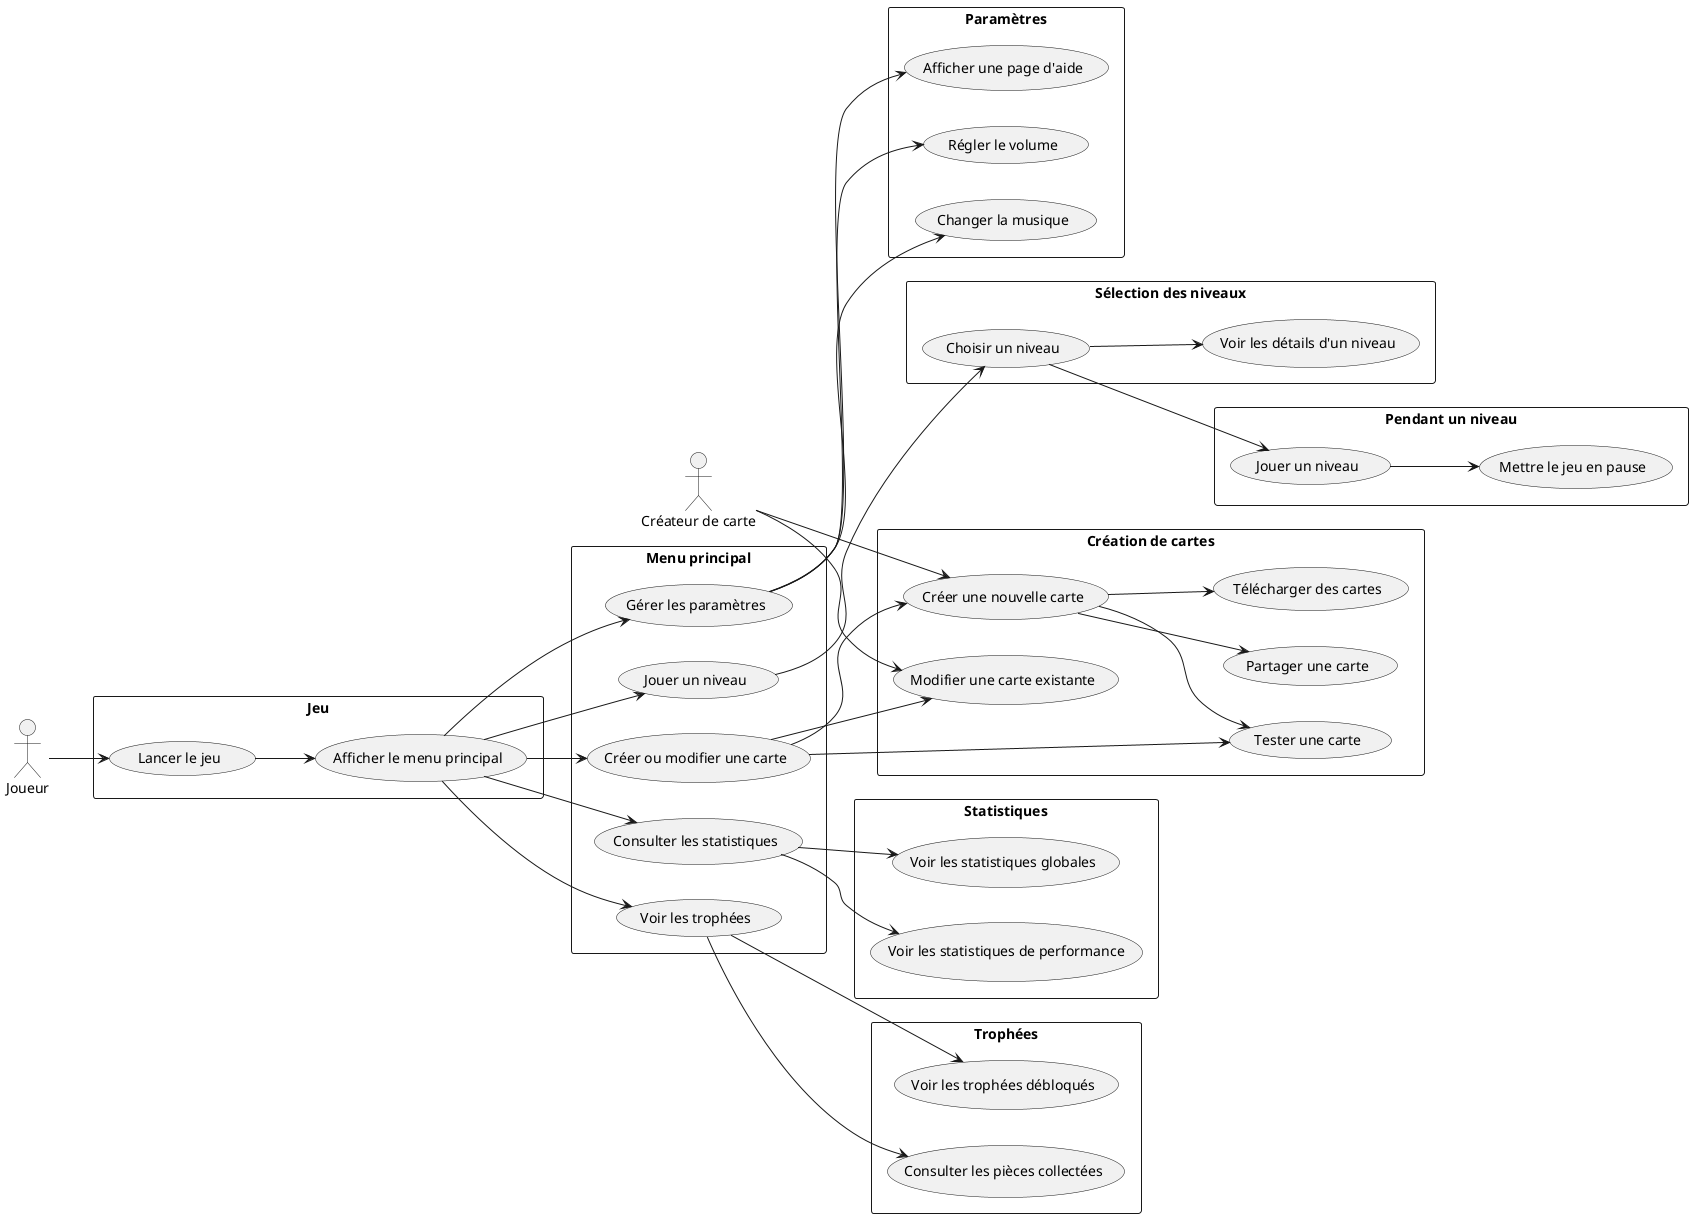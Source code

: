 @startuml
left to right direction

actor Joueur as Player
actor "Créateur de carte" as Creator

rectangle Jeu {
    usecase "Lancer le jeu" as UC1
    usecase "Afficher le menu principal" as UC2
}

rectangle "Menu principal" {
    usecase "Gérer les paramètres" as UC3
    usecase "Jouer un niveau" as UC4
    usecase "Créer ou modifier une carte" as UC5
    usecase "Consulter les statistiques" as UC6
    usecase "Voir les trophées" as UC7
}

rectangle "Sélection des niveaux" {
    usecase "Choisir un niveau" as UC8
    usecase "Voir les détails d'un niveau" as UC9
}

rectangle "Pendant un niveau" {
    usecase "Jouer un niveau" as UC10
    usecase "Mettre le jeu en pause" as UC11
}

rectangle "Paramètres" {
    usecase "Régler le volume" as UC12
    usecase "Changer la musique" as UC13
    usecase "Afficher une page d'aide" as UC14
}

rectangle "Création de cartes" {
    usecase "Créer une nouvelle carte" as UC15
    usecase "Modifier une carte existante" as UC16
    usecase "Tester une carte" as UC17
    usecase "Partager une carte" as UC18
    usecase "Télécharger des cartes" as UC19
}

rectangle "Statistiques" {
    usecase "Voir les statistiques globales" as UC20
    usecase "Voir les statistiques de performance" as UC21
}

rectangle "Trophées" {
    usecase "Voir les trophées débloqués" as UC22
    usecase "Consulter les pièces collectées" as UC23
}

Player --> UC1
UC1 --> UC2
UC2 --> UC3
UC2 --> UC4
UC2 --> UC5
UC2 --> UC6
UC2 --> UC7
UC4 --> UC8
UC8 --> UC9
UC8 --> UC10
UC10 --> UC11
UC3 --> UC12
UC3 --> UC13
UC3 --> UC14
UC5 --> UC15
UC5 --> UC16
UC5 --> UC17
Creator --> UC15
Creator --> UC16
UC15 --> UC17
UC15 --> UC18
UC15 --> UC19
UC6 --> UC20
UC6 --> UC21
UC7 --> UC22
UC7 --> UC23

@enduml
